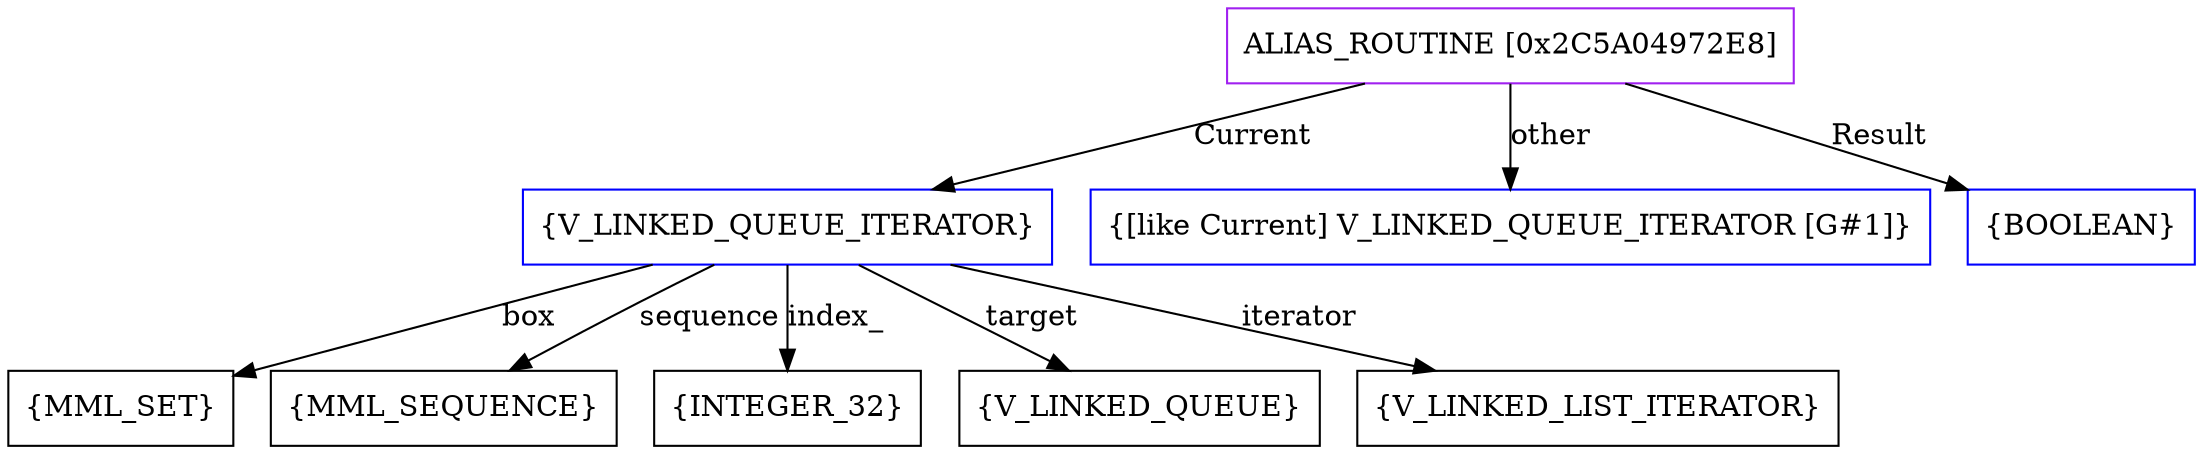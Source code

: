 digraph g {
	node [shape=box]
	b1[color=purple label=<ALIAS_ROUTINE [0x2C5A04972E8]>]
	b2[color=blue label=<{V_LINKED_QUEUE_ITERATOR}>]
	b3[label=<{MML_SET}>]
	b4[label=<{MML_SEQUENCE}>]
	b5[label=<{INTEGER_32}>]
	b6[label=<{V_LINKED_QUEUE}>]
	b7[label=<{V_LINKED_LIST_ITERATOR}>]
	b8[color=blue label=<{[like Current] V_LINKED_QUEUE_ITERATOR [G#1]}>]
	b9[color=blue label=<{BOOLEAN}>]
	b1->b2[label=<Current>]
	b2->b3[label=<box>]
	b2->b4[label=<sequence>]
	b2->b5[label=<index_>]
	b2->b6[label=<target>]
	b2->b7[label=<iterator>]
	b1->b8[label=<other>]
	b1->b9[label=<Result>]
}
